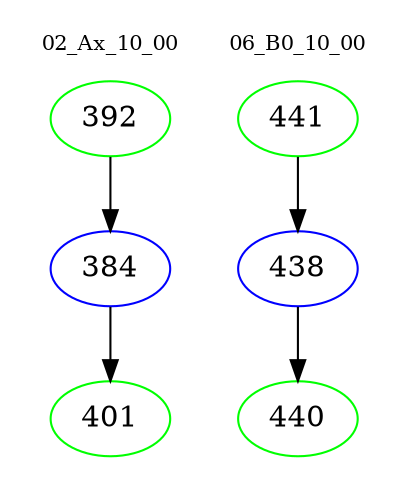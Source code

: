 digraph{
subgraph cluster_0 {
color = white
label = "02_Ax_10_00";
fontsize=10;
T0_392 [label="392", color="green"]
T0_392 -> T0_384 [color="black"]
T0_384 [label="384", color="blue"]
T0_384 -> T0_401 [color="black"]
T0_401 [label="401", color="green"]
}
subgraph cluster_1 {
color = white
label = "06_B0_10_00";
fontsize=10;
T1_441 [label="441", color="green"]
T1_441 -> T1_438 [color="black"]
T1_438 [label="438", color="blue"]
T1_438 -> T1_440 [color="black"]
T1_440 [label="440", color="green"]
}
}
